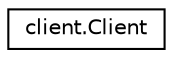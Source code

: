 digraph "Graphical Class Hierarchy"
{
 // LATEX_PDF_SIZE
  edge [fontname="Helvetica",fontsize="10",labelfontname="Helvetica",labelfontsize="10"];
  node [fontname="Helvetica",fontsize="10",shape=record];
  rankdir="LR";
  Node0 [label="client.Client",height=0.2,width=0.4,color="black", fillcolor="white", style="filled",URL="$classclient_1_1Client.html",tooltip=" "];
}
